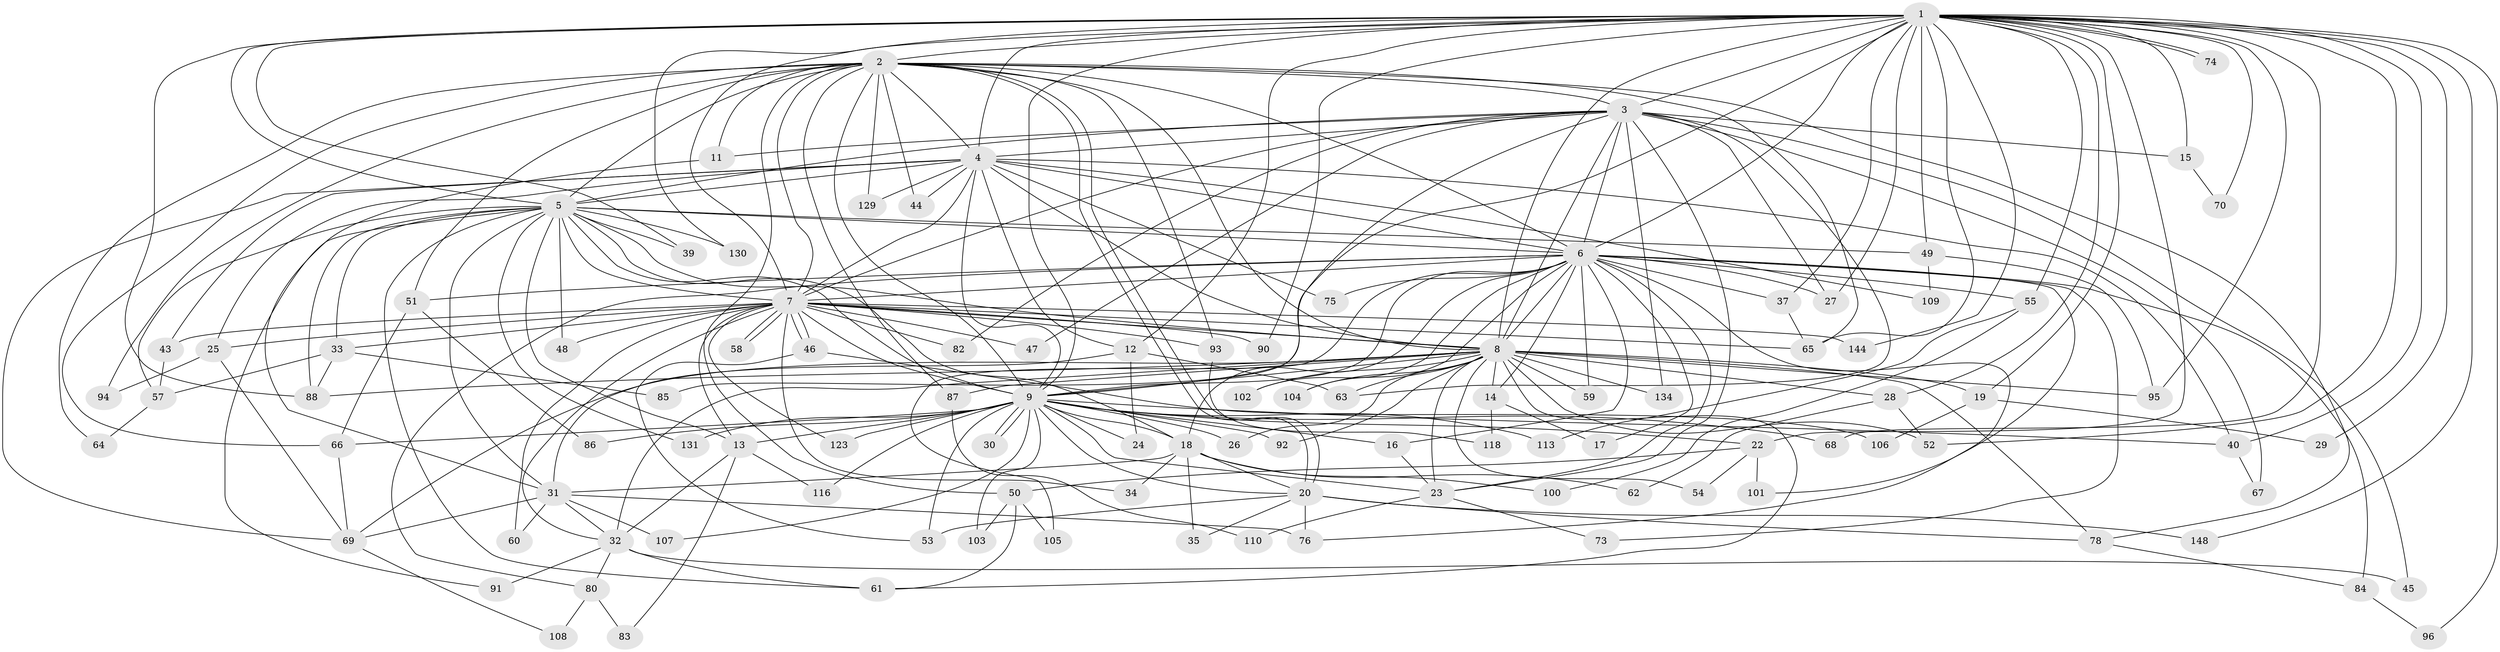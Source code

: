 // original degree distribution, {35: 0.006711409395973154, 23: 0.013422818791946308, 20: 0.006711409395973154, 18: 0.006711409395973154, 28: 0.006711409395973154, 26: 0.006711409395973154, 32: 0.006711409395973154, 29: 0.006711409395973154, 16: 0.006711409395973154, 3: 0.12080536912751678, 5: 0.04697986577181208, 4: 0.12751677852348994, 2: 0.5906040268456376, 11: 0.006711409395973154, 9: 0.013422818791946308, 7: 0.013422818791946308, 6: 0.013422818791946308}
// Generated by graph-tools (version 1.1) at 2025/17/03/04/25 18:17:54]
// undirected, 104 vertices, 256 edges
graph export_dot {
graph [start="1"]
  node [color=gray90,style=filled];
  1;
  2;
  3;
  4;
  5;
  6;
  7 [super="+97+21"];
  8 [super="+98+36"];
  9 [super="+10"];
  11;
  12;
  13 [super="+71"];
  14;
  15;
  16;
  17;
  18 [super="+141+146+117+89"];
  19;
  20;
  22;
  23 [super="+111+143"];
  24;
  25;
  26;
  27 [super="+56"];
  28;
  29;
  30;
  31 [super="+42"];
  32 [super="+149"];
  33;
  34;
  35;
  37 [super="+114"];
  39;
  40 [super="+140"];
  43 [super="+99"];
  44;
  45;
  46;
  47;
  48;
  49;
  50;
  51 [super="+77"];
  52 [super="+119"];
  53 [super="+124"];
  54;
  55;
  57;
  58;
  59;
  60;
  61 [super="+138+122"];
  62;
  63 [super="+133"];
  64;
  65 [super="+125"];
  66 [super="+137"];
  67;
  68;
  69 [super="+79"];
  70;
  73;
  74;
  75;
  76 [super="+128"];
  78 [super="+147"];
  80;
  82;
  83;
  84;
  85;
  86;
  87;
  88 [super="+136"];
  90;
  91;
  92;
  93;
  94;
  95 [super="+112+142"];
  96;
  100;
  101;
  102;
  103;
  104;
  105;
  106;
  107;
  108;
  109;
  110;
  113;
  116;
  118;
  123;
  129;
  130;
  131;
  134;
  144;
  148;
  1 -- 2;
  1 -- 3;
  1 -- 4;
  1 -- 5;
  1 -- 6;
  1 -- 7;
  1 -- 8;
  1 -- 9 [weight=2];
  1 -- 12;
  1 -- 15;
  1 -- 19;
  1 -- 22;
  1 -- 27;
  1 -- 28;
  1 -- 29;
  1 -- 37;
  1 -- 39;
  1 -- 40;
  1 -- 49;
  1 -- 52;
  1 -- 55;
  1 -- 65;
  1 -- 68;
  1 -- 70;
  1 -- 74;
  1 -- 74;
  1 -- 85;
  1 -- 90;
  1 -- 96;
  1 -- 130;
  1 -- 144;
  1 -- 148;
  1 -- 95;
  1 -- 88;
  2 -- 3;
  2 -- 4;
  2 -- 5;
  2 -- 6;
  2 -- 7;
  2 -- 8;
  2 -- 9 [weight=2];
  2 -- 11;
  2 -- 20;
  2 -- 20;
  2 -- 44;
  2 -- 50;
  2 -- 51;
  2 -- 64;
  2 -- 66;
  2 -- 78;
  2 -- 87;
  2 -- 93;
  2 -- 94;
  2 -- 129;
  2 -- 65;
  3 -- 4;
  3 -- 5;
  3 -- 6;
  3 -- 7;
  3 -- 8;
  3 -- 9 [weight=2];
  3 -- 11;
  3 -- 15;
  3 -- 23 [weight=2];
  3 -- 45;
  3 -- 47;
  3 -- 67;
  3 -- 82;
  3 -- 134;
  3 -- 63;
  3 -- 27;
  4 -- 5;
  4 -- 6;
  4 -- 7;
  4 -- 8;
  4 -- 9 [weight=2];
  4 -- 12;
  4 -- 25;
  4 -- 43;
  4 -- 44;
  4 -- 75;
  4 -- 109;
  4 -- 129;
  4 -- 40;
  4 -- 69;
  5 -- 6;
  5 -- 7;
  5 -- 8;
  5 -- 9 [weight=3];
  5 -- 13;
  5 -- 18;
  5 -- 31;
  5 -- 33;
  5 -- 39;
  5 -- 48;
  5 -- 49;
  5 -- 57;
  5 -- 88;
  5 -- 91;
  5 -- 130;
  5 -- 131;
  5 -- 61;
  6 -- 7;
  6 -- 8;
  6 -- 9 [weight=2];
  6 -- 14;
  6 -- 16;
  6 -- 17;
  6 -- 27;
  6 -- 37;
  6 -- 51;
  6 -- 55;
  6 -- 59;
  6 -- 73;
  6 -- 75;
  6 -- 76;
  6 -- 80;
  6 -- 84;
  6 -- 101;
  6 -- 102;
  6 -- 104;
  6 -- 105;
  6 -- 18;
  6 -- 23;
  7 -- 8 [weight=3];
  7 -- 9 [weight=3];
  7 -- 25;
  7 -- 32;
  7 -- 34;
  7 -- 43;
  7 -- 46;
  7 -- 46;
  7 -- 48;
  7 -- 58;
  7 -- 58;
  7 -- 60;
  7 -- 65;
  7 -- 123;
  7 -- 144;
  7 -- 13;
  7 -- 33;
  7 -- 82;
  7 -- 90;
  7 -- 93;
  7 -- 47;
  8 -- 9 [weight=3];
  8 -- 14;
  8 -- 19;
  8 -- 26;
  8 -- 28;
  8 -- 54;
  8 -- 59;
  8 -- 61;
  8 -- 63 [weight=2];
  8 -- 87;
  8 -- 92;
  8 -- 95 [weight=2];
  8 -- 102;
  8 -- 104;
  8 -- 134;
  8 -- 52 [weight=2];
  8 -- 23;
  8 -- 32 [weight=2];
  8 -- 88;
  8 -- 78;
  8 -- 69;
  9 -- 13;
  9 -- 16;
  9 -- 22;
  9 -- 24;
  9 -- 26;
  9 -- 30;
  9 -- 30;
  9 -- 40;
  9 -- 68;
  9 -- 86;
  9 -- 103;
  9 -- 113;
  9 -- 116;
  9 -- 123;
  9 -- 131;
  9 -- 53;
  9 -- 66;
  9 -- 107;
  9 -- 18 [weight=3];
  9 -- 20;
  9 -- 23;
  9 -- 92;
  11 -- 31;
  12 -- 24;
  12 -- 63;
  12 -- 31;
  13 -- 83;
  13 -- 116;
  13 -- 32;
  14 -- 17;
  14 -- 118;
  15 -- 70;
  16 -- 23;
  18 -- 31;
  18 -- 34;
  18 -- 35;
  18 -- 62;
  18 -- 100;
  18 -- 20;
  19 -- 29;
  19 -- 106;
  20 -- 35;
  20 -- 53;
  20 -- 76;
  20 -- 78;
  20 -- 148;
  22 -- 50;
  22 -- 54;
  22 -- 101;
  23 -- 73;
  23 -- 110;
  25 -- 69;
  25 -- 94;
  28 -- 52;
  28 -- 62;
  31 -- 32;
  31 -- 69;
  31 -- 76;
  31 -- 107;
  31 -- 60;
  32 -- 45;
  32 -- 61;
  32 -- 80;
  32 -- 91;
  33 -- 57;
  33 -- 85;
  33 -- 88;
  37 -- 65;
  40 -- 67;
  43 -- 57;
  46 -- 53;
  46 -- 106;
  49 -- 95;
  49 -- 109;
  50 -- 103;
  50 -- 105;
  50 -- 61;
  51 -- 86;
  51 -- 66;
  55 -- 100;
  55 -- 113;
  57 -- 64;
  66 -- 69;
  69 -- 108;
  78 -- 84;
  80 -- 83;
  80 -- 108;
  84 -- 96;
  87 -- 110;
  93 -- 118;
}
